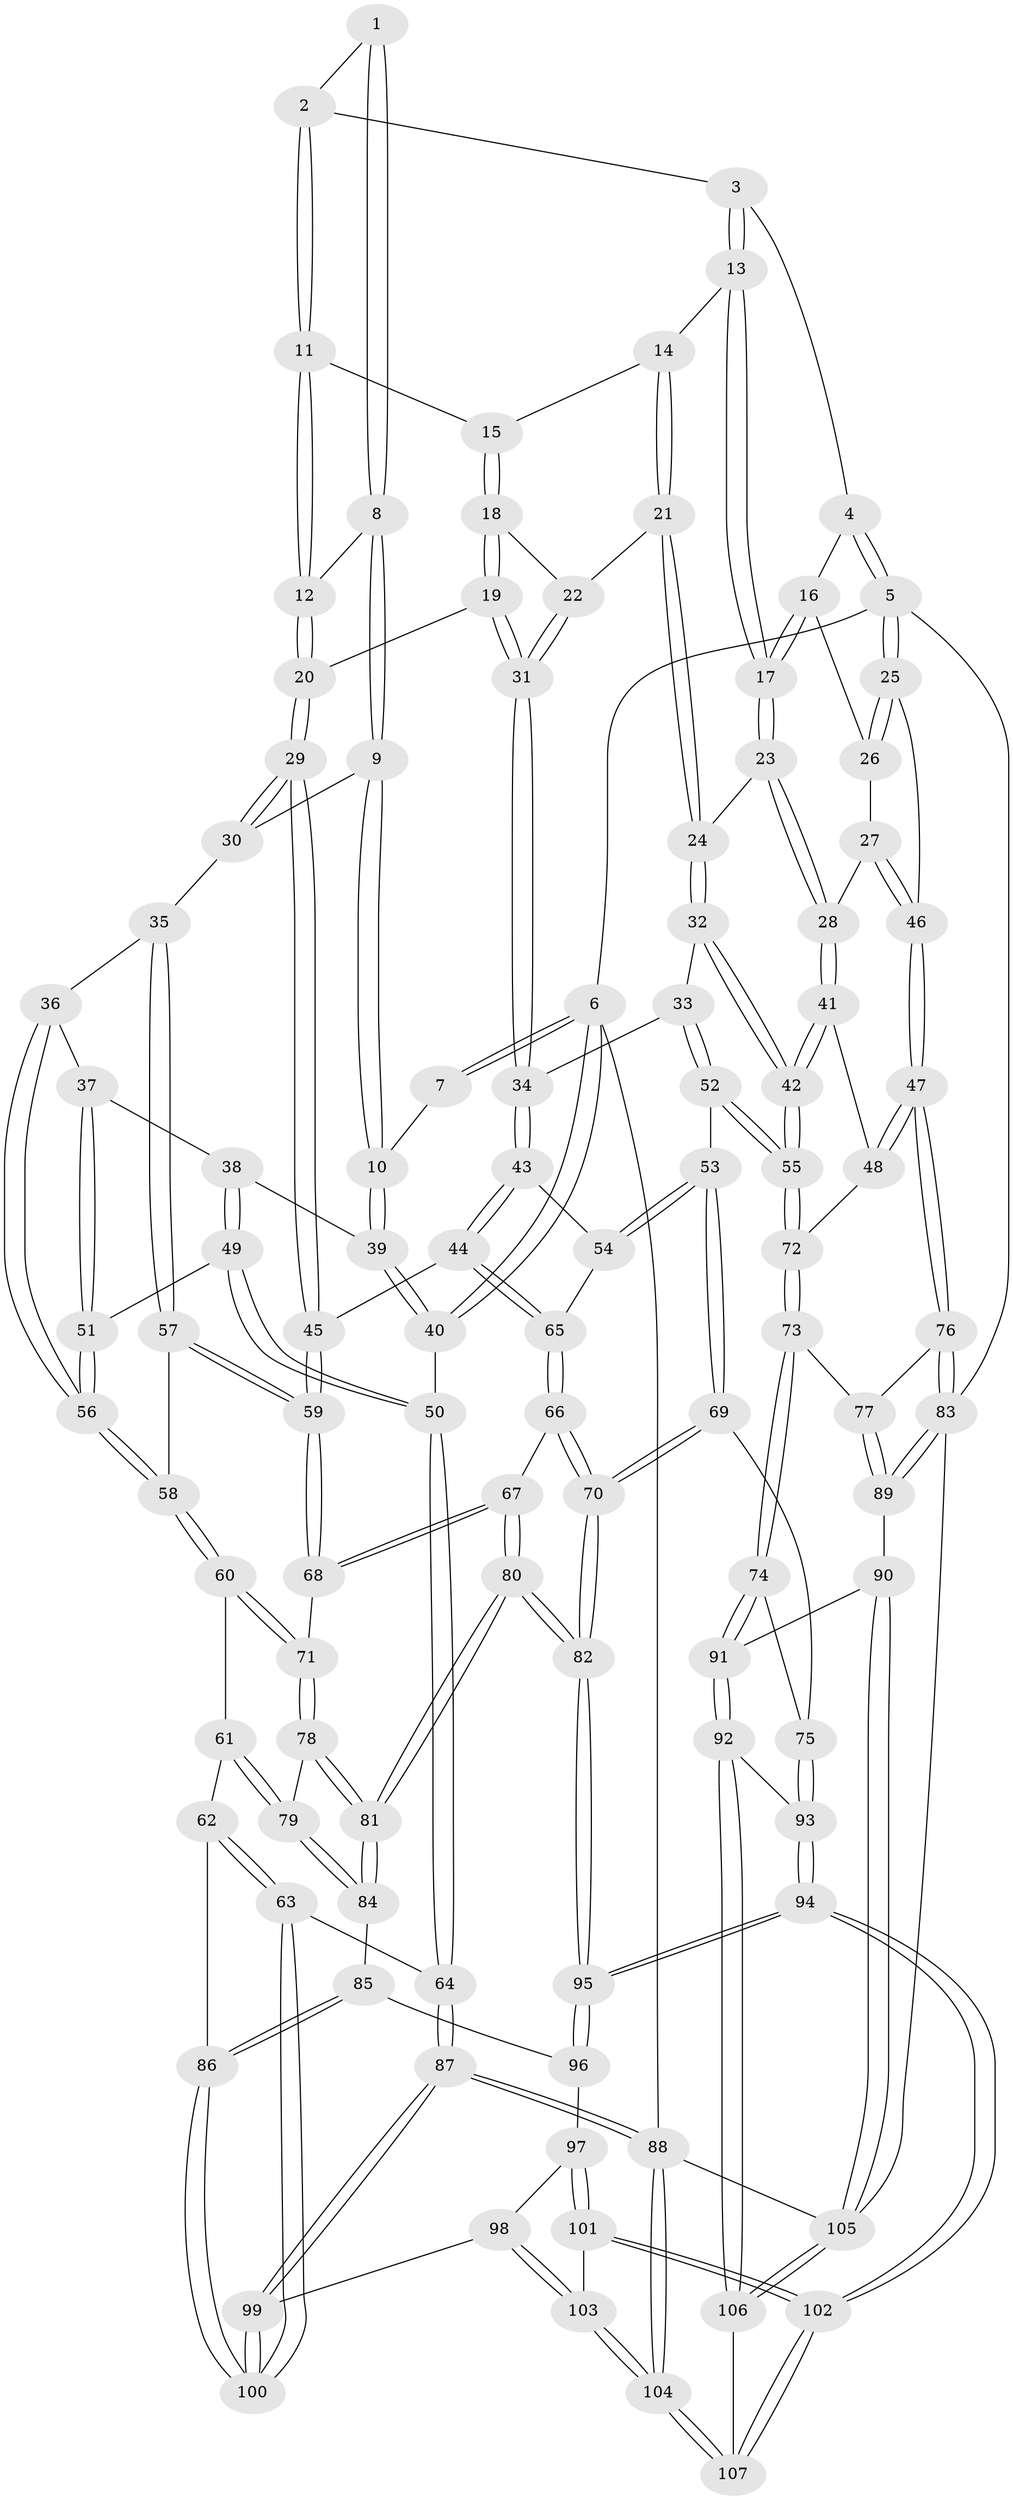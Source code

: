 // coarse degree distribution, {3: 0.3333333333333333, 6: 0.018518518518518517, 4: 0.5925925925925926, 2: 0.018518518518518517, 5: 0.037037037037037035}
// Generated by graph-tools (version 1.1) at 2025/38/03/04/25 23:38:35]
// undirected, 107 vertices, 264 edges
graph export_dot {
  node [color=gray90,style=filled];
  1 [pos="+0.3022772803654544+0"];
  2 [pos="+0.5705517744059249+0"];
  3 [pos="+0.8627203394533474+0"];
  4 [pos="+0.8719432022384311+0"];
  5 [pos="+1+0"];
  6 [pos="+0+0"];
  7 [pos="+0.11010839288154906+0"];
  8 [pos="+0.30285970546878554+0.027406025160294327"];
  9 [pos="+0.12322290372133039+0.1695369093891143"];
  10 [pos="+0.10517927953284673+0.1728613977093249"];
  11 [pos="+0.5694864162755109+0.007093119577776745"];
  12 [pos="+0.33899358506619826+0.0606318623144495"];
  13 [pos="+0.7111257971550884+0.07504071275172723"];
  14 [pos="+0.689303999505355+0.0861218071492732"];
  15 [pos="+0.5812982835778654+0.04936485867709702"];
  16 [pos="+0.868216366763007+0.08928650189352758"];
  17 [pos="+0.8341990607634552+0.11283251751020307"];
  18 [pos="+0.5408037825717109+0.12247777300401395"];
  19 [pos="+0.4473666906013248+0.20274578621746986"];
  20 [pos="+0.4388257804945388+0.2042508507958212"];
  21 [pos="+0.6896641958957719+0.17080180413772642"];
  22 [pos="+0.6377411494629975+0.1896685863804225"];
  23 [pos="+0.7940303506521573+0.2395615296578266"];
  24 [pos="+0.7615897595661844+0.2473098386031423"];
  25 [pos="+1+0"];
  26 [pos="+0.9153769142942083+0.11182241020698387"];
  27 [pos="+0.9698834851492855+0.24934818505625256"];
  28 [pos="+0.8393744700818444+0.2648304966958501"];
  29 [pos="+0.39281078565676203+0.2799159303614185"];
  30 [pos="+0.25075562452092665+0.2555432135284506"];
  31 [pos="+0.5935412754717341+0.28231681454226615"];
  32 [pos="+0.7116172709249272+0.3071248839283011"];
  33 [pos="+0.6650403645861732+0.31600828074467097"];
  34 [pos="+0.6113725259949798+0.30719589077843806"];
  35 [pos="+0.2256959076176289+0.3608771875721117"];
  36 [pos="+0.2216584388659395+0.36155142455360956"];
  37 [pos="+0.15673352115029957+0.33159615641281626"];
  38 [pos="+0.1493346534453181+0.3234683621192819"];
  39 [pos="+0.08729116885381498+0.18041648492409387"];
  40 [pos="+0+0.21411880845634285"];
  41 [pos="+0.8457159967503289+0.3095202004107948"];
  42 [pos="+0.792147641365248+0.4630760821988742"];
  43 [pos="+0.5875030059758081+0.34564992312051784"];
  44 [pos="+0.3993223933731018+0.38113575207610084"];
  45 [pos="+0.3947866204357879+0.3798980811841682"];
  46 [pos="+1+0.35215023410718665"];
  47 [pos="+1+0.414639965940277"];
  48 [pos="+0.957274832162481+0.42868156891953924"];
  49 [pos="+0.10649314740226519+0.3976161997474411"];
  50 [pos="+0+0.4190803158011648"];
  51 [pos="+0.15841012696748866+0.41852077040526103"];
  52 [pos="+0.6600719469560976+0.461534558095603"];
  53 [pos="+0.638801892512166+0.46985856601531345"];
  54 [pos="+0.5776283137393146+0.43783878170894025"];
  55 [pos="+0.7934726596471908+0.4701218818081921"];
  56 [pos="+0.16776103648508275+0.42797849739155885"];
  57 [pos="+0.295514040519523+0.40509132915262025"];
  58 [pos="+0.1783260036104271+0.468336781216112"];
  59 [pos="+0.3697878694653606+0.41391385838456707"];
  60 [pos="+0.17146181600358398+0.4969791920423797"];
  61 [pos="+0.11989877803689669+0.5278129197757591"];
  62 [pos="+0.06520107823565968+0.5391700402439971"];
  63 [pos="+0+0.5131858052133041"];
  64 [pos="+0+0.5096603816288608"];
  65 [pos="+0.5343962713376359+0.4529301357737572"];
  66 [pos="+0.5220486285445398+0.5226164518953527"];
  67 [pos="+0.3859140273278583+0.5287386929944206"];
  68 [pos="+0.3619720817140672+0.4985711141953459"];
  69 [pos="+0.6038985255457279+0.6448904447379574"];
  70 [pos="+0.594114826382255+0.6487357316865167"];
  71 [pos="+0.2748079325249625+0.5459467117417732"];
  72 [pos="+0.8009486471353126+0.4783727236880687"];
  73 [pos="+0.7971027515140094+0.6192640658784601"];
  74 [pos="+0.7929953364162837+0.6226278817394137"];
  75 [pos="+0.7206538070074735+0.6482282245334595"];
  76 [pos="+1+0.5933760601572406"];
  77 [pos="+0.8914903635536895+0.6417636116416628"];
  78 [pos="+0.26402114365357093+0.5869289540504676"];
  79 [pos="+0.2209312907106963+0.6504143677853336"];
  80 [pos="+0.45022257978797786+0.7295932839838775"];
  81 [pos="+0.4227017894316403+0.7165221003886963"];
  82 [pos="+0.4744680221873718+0.7623566567979374"];
  83 [pos="+1+0.8339556838847938"];
  84 [pos="+0.2197974741132671+0.6560714879843266"];
  85 [pos="+0.18897365378747788+0.6971022554726394"];
  86 [pos="+0.16493545323782327+0.7062646330445602"];
  87 [pos="+0+0.7389182503132654"];
  88 [pos="+0+1"];
  89 [pos="+0.9225293741255789+0.8612461170237211"];
  90 [pos="+0.9136075678946491+0.8650491632742673"];
  91 [pos="+0.8336310579110003+0.8602217931741113"];
  92 [pos="+0.7799043990933933+0.8814158170683014"];
  93 [pos="+0.7235299381157366+0.8519895489327439"];
  94 [pos="+0.46694780684776577+0.8523056396434419"];
  95 [pos="+0.46692502372416483+0.8154972470549495"];
  96 [pos="+0.2114048380099213+0.7160113428476202"];
  97 [pos="+0.2511947381923941+0.80900779218972"];
  98 [pos="+0.12218632849816717+0.8123606058094768"];
  99 [pos="+0.11380332899179565+0.7881732276134126"];
  100 [pos="+0.13854113123234585+0.7314506598002384"];
  101 [pos="+0.4014172012199366+0.8927462442018769"];
  102 [pos="+0.44328067030366225+0.9102864163180824"];
  103 [pos="+0.12396035985787159+0.8402009944979127"];
  104 [pos="+0.045043150891413794+1"];
  105 [pos="+0.8842772952122833+1"];
  106 [pos="+0.704945891338996+1"];
  107 [pos="+0.416005081864932+1"];
  1 -- 2;
  1 -- 8;
  1 -- 8;
  2 -- 3;
  2 -- 11;
  2 -- 11;
  3 -- 4;
  3 -- 13;
  3 -- 13;
  4 -- 5;
  4 -- 5;
  4 -- 16;
  5 -- 6;
  5 -- 25;
  5 -- 25;
  5 -- 83;
  6 -- 7;
  6 -- 7;
  6 -- 40;
  6 -- 40;
  6 -- 88;
  7 -- 10;
  8 -- 9;
  8 -- 9;
  8 -- 12;
  9 -- 10;
  9 -- 10;
  9 -- 30;
  10 -- 39;
  10 -- 39;
  11 -- 12;
  11 -- 12;
  11 -- 15;
  12 -- 20;
  12 -- 20;
  13 -- 14;
  13 -- 17;
  13 -- 17;
  14 -- 15;
  14 -- 21;
  14 -- 21;
  15 -- 18;
  15 -- 18;
  16 -- 17;
  16 -- 17;
  16 -- 26;
  17 -- 23;
  17 -- 23;
  18 -- 19;
  18 -- 19;
  18 -- 22;
  19 -- 20;
  19 -- 31;
  19 -- 31;
  20 -- 29;
  20 -- 29;
  21 -- 22;
  21 -- 24;
  21 -- 24;
  22 -- 31;
  22 -- 31;
  23 -- 24;
  23 -- 28;
  23 -- 28;
  24 -- 32;
  24 -- 32;
  25 -- 26;
  25 -- 26;
  25 -- 46;
  26 -- 27;
  27 -- 28;
  27 -- 46;
  27 -- 46;
  28 -- 41;
  28 -- 41;
  29 -- 30;
  29 -- 30;
  29 -- 45;
  29 -- 45;
  30 -- 35;
  31 -- 34;
  31 -- 34;
  32 -- 33;
  32 -- 42;
  32 -- 42;
  33 -- 34;
  33 -- 52;
  33 -- 52;
  34 -- 43;
  34 -- 43;
  35 -- 36;
  35 -- 57;
  35 -- 57;
  36 -- 37;
  36 -- 56;
  36 -- 56;
  37 -- 38;
  37 -- 51;
  37 -- 51;
  38 -- 39;
  38 -- 49;
  38 -- 49;
  39 -- 40;
  39 -- 40;
  40 -- 50;
  41 -- 42;
  41 -- 42;
  41 -- 48;
  42 -- 55;
  42 -- 55;
  43 -- 44;
  43 -- 44;
  43 -- 54;
  44 -- 45;
  44 -- 65;
  44 -- 65;
  45 -- 59;
  45 -- 59;
  46 -- 47;
  46 -- 47;
  47 -- 48;
  47 -- 48;
  47 -- 76;
  47 -- 76;
  48 -- 72;
  49 -- 50;
  49 -- 50;
  49 -- 51;
  50 -- 64;
  50 -- 64;
  51 -- 56;
  51 -- 56;
  52 -- 53;
  52 -- 55;
  52 -- 55;
  53 -- 54;
  53 -- 54;
  53 -- 69;
  53 -- 69;
  54 -- 65;
  55 -- 72;
  55 -- 72;
  56 -- 58;
  56 -- 58;
  57 -- 58;
  57 -- 59;
  57 -- 59;
  58 -- 60;
  58 -- 60;
  59 -- 68;
  59 -- 68;
  60 -- 61;
  60 -- 71;
  60 -- 71;
  61 -- 62;
  61 -- 79;
  61 -- 79;
  62 -- 63;
  62 -- 63;
  62 -- 86;
  63 -- 64;
  63 -- 100;
  63 -- 100;
  64 -- 87;
  64 -- 87;
  65 -- 66;
  65 -- 66;
  66 -- 67;
  66 -- 70;
  66 -- 70;
  67 -- 68;
  67 -- 68;
  67 -- 80;
  67 -- 80;
  68 -- 71;
  69 -- 70;
  69 -- 70;
  69 -- 75;
  70 -- 82;
  70 -- 82;
  71 -- 78;
  71 -- 78;
  72 -- 73;
  72 -- 73;
  73 -- 74;
  73 -- 74;
  73 -- 77;
  74 -- 75;
  74 -- 91;
  74 -- 91;
  75 -- 93;
  75 -- 93;
  76 -- 77;
  76 -- 83;
  76 -- 83;
  77 -- 89;
  77 -- 89;
  78 -- 79;
  78 -- 81;
  78 -- 81;
  79 -- 84;
  79 -- 84;
  80 -- 81;
  80 -- 81;
  80 -- 82;
  80 -- 82;
  81 -- 84;
  81 -- 84;
  82 -- 95;
  82 -- 95;
  83 -- 89;
  83 -- 89;
  83 -- 105;
  84 -- 85;
  85 -- 86;
  85 -- 86;
  85 -- 96;
  86 -- 100;
  86 -- 100;
  87 -- 88;
  87 -- 88;
  87 -- 99;
  87 -- 99;
  88 -- 104;
  88 -- 104;
  88 -- 105;
  89 -- 90;
  90 -- 91;
  90 -- 105;
  90 -- 105;
  91 -- 92;
  91 -- 92;
  92 -- 93;
  92 -- 106;
  92 -- 106;
  93 -- 94;
  93 -- 94;
  94 -- 95;
  94 -- 95;
  94 -- 102;
  94 -- 102;
  95 -- 96;
  95 -- 96;
  96 -- 97;
  97 -- 98;
  97 -- 101;
  97 -- 101;
  98 -- 99;
  98 -- 103;
  98 -- 103;
  99 -- 100;
  99 -- 100;
  101 -- 102;
  101 -- 102;
  101 -- 103;
  102 -- 107;
  102 -- 107;
  103 -- 104;
  103 -- 104;
  104 -- 107;
  104 -- 107;
  105 -- 106;
  105 -- 106;
  106 -- 107;
}
